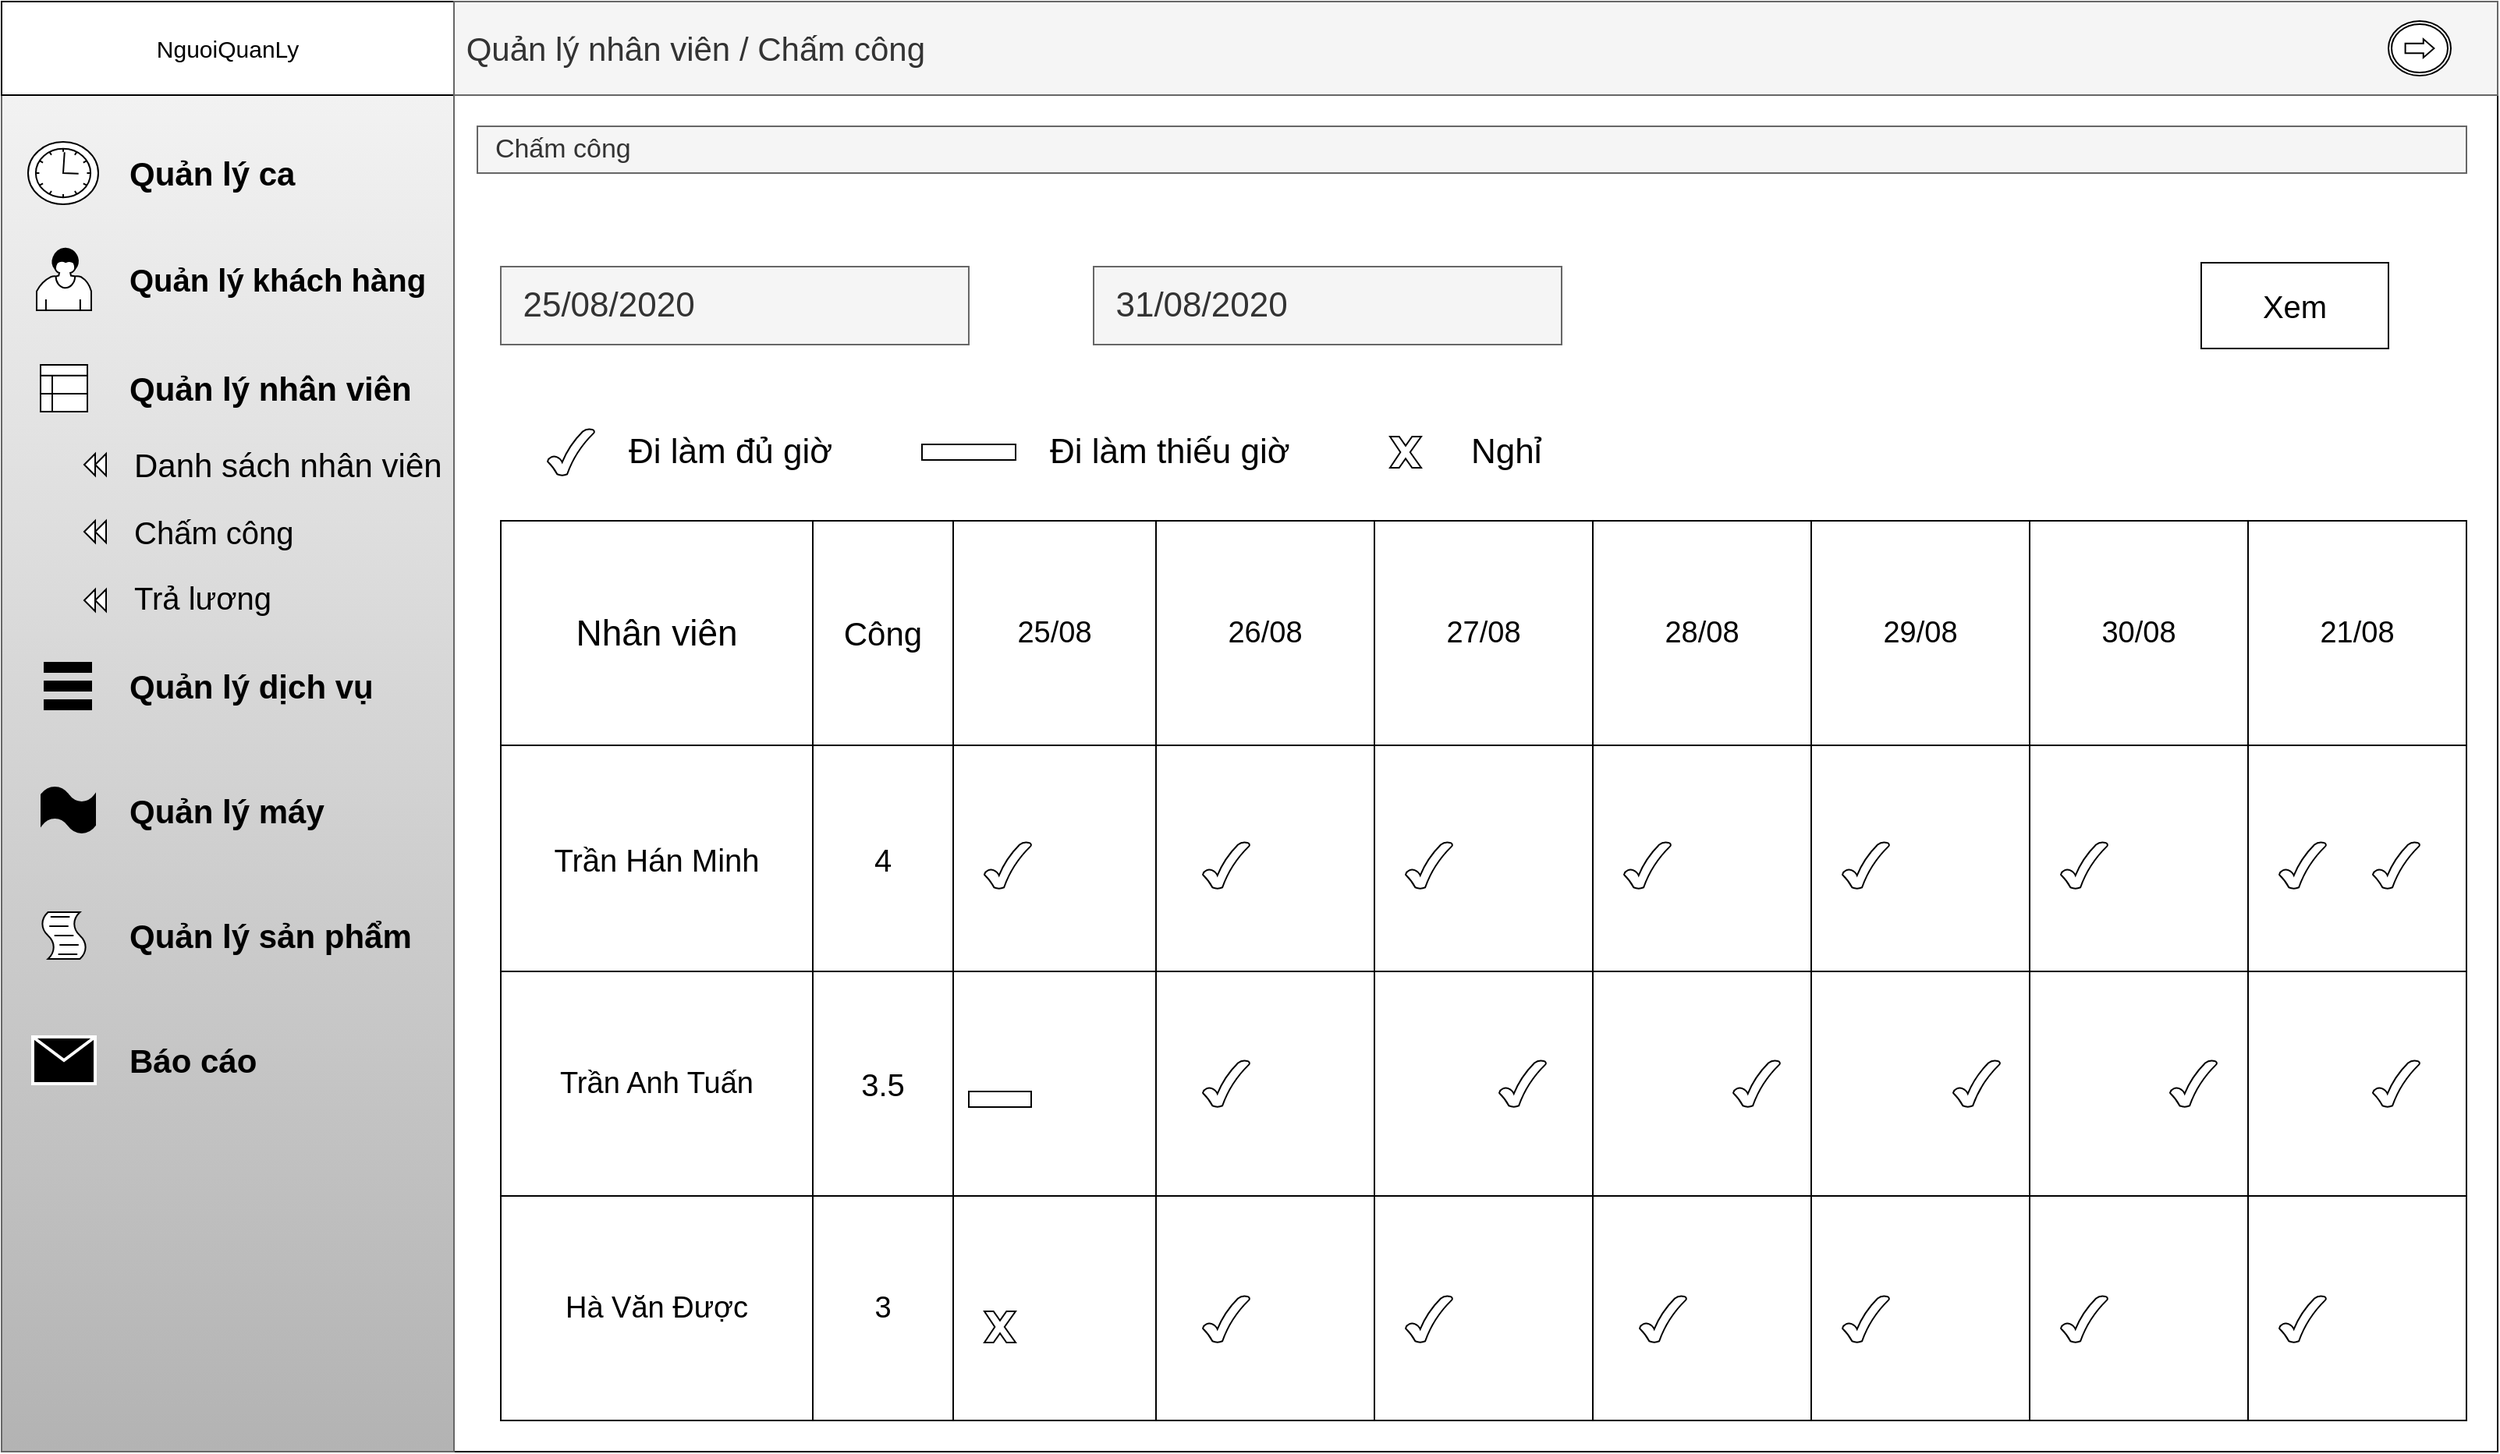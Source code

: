 <mxfile version="13.6.5" type="device"><diagram id="EBv7NI-OUnSE-46__-Z1" name="Page-1"><mxGraphModel dx="2557" dy="885" grid="1" gridSize="10" guides="1" tooltips="1" connect="1" arrows="1" fold="1" page="1" pageScale="1" pageWidth="827" pageHeight="1169" math="0" shadow="0"><root><mxCell id="0"/><mxCell id="1" parent="0"/><mxCell id="RFPmmI2sFN_z6VVAAkbi-1" value="" style="rounded=0;whiteSpace=wrap;html=1;" vertex="1" parent="1"><mxGeometry x="40" y="120" width="1520" height="910" as="geometry"/></mxCell><mxCell id="RFPmmI2sFN_z6VVAAkbi-2" value="" style="rounded=0;whiteSpace=wrap;html=1;fillColor=#f5f5f5;strokeColor=#666666;gradientColor=#b3b3b3;" vertex="1" parent="1"><mxGeometry x="-40" y="120" width="290" height="910" as="geometry"/></mxCell><mxCell id="RFPmmI2sFN_z6VVAAkbi-3" value="" style="rounded=0;whiteSpace=wrap;html=1;" vertex="1" parent="1"><mxGeometry x="-40" y="100" width="290" height="60" as="geometry"/></mxCell><mxCell id="RFPmmI2sFN_z6VVAAkbi-4" value="&lt;font style=&quot;font-size: 15px&quot;&gt;NguoiQuanLy&lt;/font&gt;" style="text;html=1;align=center;verticalAlign=middle;whiteSpace=wrap;rounded=0;gradientDirection=south;labelBackgroundColor=none;" vertex="1" parent="1"><mxGeometry x="-40" y="100" width="290" height="60" as="geometry"/></mxCell><mxCell id="RFPmmI2sFN_z6VVAAkbi-5" value="&lt;span style=&quot;font-size: 17px&quot;&gt;&amp;nbsp; Chấm công&lt;/span&gt;" style="text;html=1;align=left;verticalAlign=middle;whiteSpace=wrap;rounded=0;fillColor=#f5f5f5;strokeColor=#666666;fontColor=#333333;" vertex="1" parent="1"><mxGeometry x="265" y="180" width="1275" height="30" as="geometry"/></mxCell><mxCell id="RFPmmI2sFN_z6VVAAkbi-6" value="&lt;span style=&quot;font-size: 21px&quot;&gt;&amp;nbsp;Quản lý nhân viên / Chấm công&lt;/span&gt;" style="text;html=1;strokeColor=#666666;fillColor=#f5f5f5;align=left;verticalAlign=middle;whiteSpace=wrap;rounded=0;fontColor=#333333;" vertex="1" parent="1"><mxGeometry x="250" y="100" width="1310" height="60" as="geometry"/></mxCell><mxCell id="RFPmmI2sFN_z6VVAAkbi-7" value="&lt;font style=&quot;font-size: 21px&quot;&gt;&lt;b&gt;Quản lý ca&lt;/b&gt;&lt;/font&gt;" style="text;html=1;strokeColor=none;fillColor=none;align=left;verticalAlign=middle;whiteSpace=wrap;rounded=0;" vertex="1" parent="1"><mxGeometry x="40" y="180" width="200" height="60" as="geometry"/></mxCell><mxCell id="RFPmmI2sFN_z6VVAAkbi-8" value="" style="shape=mxgraph.bpmn.compensation;html=1;outlineConnect=0;gradientColor=#ffffff;" vertex="1" parent="1"><mxGeometry x="13" y="390" width="14" height="14" as="geometry"/></mxCell><mxCell id="RFPmmI2sFN_z6VVAAkbi-9" value="&lt;font style=&quot;font-size: 21px&quot;&gt;Danh sách nhân viên&lt;/font&gt;" style="text;html=1;strokeColor=none;fillColor=none;align=left;verticalAlign=middle;whiteSpace=wrap;rounded=0;" vertex="1" parent="1"><mxGeometry x="43" y="387" width="210" height="20" as="geometry"/></mxCell><mxCell id="RFPmmI2sFN_z6VVAAkbi-10" value="" style="shape=mxgraph.bpmn.compensation;html=1;outlineConnect=0;gradientColor=#ffffff;" vertex="1" parent="1"><mxGeometry x="13" y="433" width="14" height="14" as="geometry"/></mxCell><mxCell id="RFPmmI2sFN_z6VVAAkbi-11" value="&lt;font style=&quot;font-size: 20px&quot;&gt;Chấm công&lt;/font&gt;" style="text;html=1;strokeColor=none;fillColor=none;align=left;verticalAlign=middle;whiteSpace=wrap;rounded=0;" vertex="1" parent="1"><mxGeometry x="43" y="430" width="210" height="20" as="geometry"/></mxCell><mxCell id="RFPmmI2sFN_z6VVAAkbi-12" value="" style="shape=mxgraph.bpmn.user_task;html=1;outlineConnect=0;gradientColor=#ffffff;" vertex="1" parent="1"><mxGeometry x="-17.5" y="258" width="35" height="40" as="geometry"/></mxCell><mxCell id="RFPmmI2sFN_z6VVAAkbi-13" value="&lt;font size=&quot;1&quot;&gt;&lt;b style=&quot;font-size: 20px&quot;&gt;Quản lý khách hàng&lt;/b&gt;&lt;/font&gt;" style="text;html=1;strokeColor=none;fillColor=none;align=left;verticalAlign=middle;whiteSpace=wrap;rounded=0;" vertex="1" parent="1"><mxGeometry x="40" y="248" width="200" height="60" as="geometry"/></mxCell><mxCell id="RFPmmI2sFN_z6VVAAkbi-14" value="" style="shape=mxgraph.bpmn.business_rule_task;html=1;outlineConnect=0;gradientColor=#ffffff;" vertex="1" parent="1"><mxGeometry x="-15" y="333" width="30" height="30" as="geometry"/></mxCell><mxCell id="RFPmmI2sFN_z6VVAAkbi-15" value="&lt;font style=&quot;font-size: 21px&quot;&gt;&lt;b&gt;Quản lý nhân viên&lt;/b&gt;&lt;/font&gt;" style="text;html=1;strokeColor=none;fillColor=none;align=left;verticalAlign=middle;whiteSpace=wrap;rounded=0;" vertex="1" parent="1"><mxGeometry x="40" y="318" width="200" height="60" as="geometry"/></mxCell><mxCell id="RFPmmI2sFN_z6VVAAkbi-16" value="" style="shape=parallelMarker;direction=south;html=1;outlineConnect=0;gradientColor=#ffffff;" vertex="1" parent="1"><mxGeometry x="-12.5" y="524" width="30" height="30" as="geometry"/></mxCell><mxCell id="RFPmmI2sFN_z6VVAAkbi-17" value="&lt;font style=&quot;font-size: 21px&quot;&gt;&lt;b&gt;Quản lý dịch vụ&lt;/b&gt;&lt;/font&gt;" style="text;html=1;strokeColor=none;fillColor=none;align=left;verticalAlign=middle;whiteSpace=wrap;rounded=0;" vertex="1" parent="1"><mxGeometry x="40" y="509" width="200" height="60" as="geometry"/></mxCell><mxCell id="RFPmmI2sFN_z6VVAAkbi-59" value="" style="shape=mxgraph.bpmn.ad_hoc;fillColor=#000000;html=1;outlineConnect=0;" vertex="1" parent="1"><mxGeometry x="-14.5" y="604" width="34.5" height="29" as="geometry"/></mxCell><mxCell id="RFPmmI2sFN_z6VVAAkbi-60" value="&lt;font style=&quot;font-size: 21px&quot;&gt;&lt;b&gt;Quản lý máy&lt;/b&gt;&lt;/font&gt;" style="text;html=1;strokeColor=none;fillColor=none;align=left;verticalAlign=middle;whiteSpace=wrap;rounded=0;" vertex="1" parent="1"><mxGeometry x="40" y="589" width="200" height="60" as="geometry"/></mxCell><mxCell id="RFPmmI2sFN_z6VVAAkbi-61" value="" style="shape=mxgraph.bpmn.script_task;html=1;outlineConnect=0;gradientColor=#ffffff;" vertex="1" parent="1"><mxGeometry x="-15" y="684" width="30" height="30" as="geometry"/></mxCell><mxCell id="RFPmmI2sFN_z6VVAAkbi-62" value="&lt;font style=&quot;font-size: 21px&quot;&gt;&lt;b&gt;Quản lý sản phẩm&lt;/b&gt;&lt;/font&gt;" style="text;html=1;strokeColor=none;fillColor=none;align=left;verticalAlign=middle;whiteSpace=wrap;rounded=0;" vertex="1" parent="1"><mxGeometry x="40" y="669" width="200" height="60" as="geometry"/></mxCell><mxCell id="RFPmmI2sFN_z6VVAAkbi-63" value="" style="shape=message;whiteSpace=wrap;html=1;outlineConnect=0;fillColor=#000000;strokeColor=#ffffff;strokeWidth=2;" vertex="1" parent="1"><mxGeometry x="-20" y="764" width="40" height="30" as="geometry"/></mxCell><mxCell id="RFPmmI2sFN_z6VVAAkbi-64" value="&lt;font style=&quot;font-size: 21px&quot;&gt;&lt;b&gt;Báo cáo&lt;/b&gt;&lt;/font&gt;" style="text;html=1;strokeColor=none;fillColor=none;align=left;verticalAlign=middle;whiteSpace=wrap;rounded=0;" vertex="1" parent="1"><mxGeometry x="40" y="749" width="200" height="60" as="geometry"/></mxCell><mxCell id="RFPmmI2sFN_z6VVAAkbi-65" value="" style="shape=mxgraph.bpmn.shape;html=1;verticalLabelPosition=bottom;labelBackgroundColor=#ffffff;verticalAlign=top;align=center;perimeter=ellipsePerimeter;outlineConnect=0;outline=standard;symbol=timer;" vertex="1" parent="1"><mxGeometry x="-23" y="190" width="45" height="40" as="geometry"/></mxCell><mxCell id="RFPmmI2sFN_z6VVAAkbi-66" value="" style="shape=mxgraph.bpmn.compensation;html=1;outlineConnect=0;gradientColor=#ffffff;" vertex="1" parent="1"><mxGeometry x="13" y="477" width="14" height="14" as="geometry"/></mxCell><mxCell id="RFPmmI2sFN_z6VVAAkbi-67" value="&lt;font style=&quot;font-size: 20px&quot;&gt;Trả lương&lt;/font&gt;" style="text;html=1;strokeColor=none;fillColor=none;align=left;verticalAlign=middle;whiteSpace=wrap;rounded=0;" vertex="1" parent="1"><mxGeometry x="43" y="472" width="210" height="20" as="geometry"/></mxCell><mxCell id="RFPmmI2sFN_z6VVAAkbi-68" value="" style="shape=mxgraph.bpmn.shape;html=1;verticalLabelPosition=bottom;labelBackgroundColor=#ffffff;verticalAlign=top;align=center;perimeter=ellipsePerimeter;outlineConnect=0;outline=catching;symbol=link;" vertex="1" parent="1"><mxGeometry x="1490" y="112.5" width="40" height="35" as="geometry"/></mxCell><mxCell id="RFPmmI2sFN_z6VVAAkbi-69" value="&lt;font style=&quot;font-size: 22px&quot;&gt;&amp;nbsp; 25/08/2020&lt;/font&gt;" style="text;html=1;strokeColor=#666666;fillColor=#f5f5f5;align=left;verticalAlign=middle;whiteSpace=wrap;rounded=0;fontColor=#333333;" vertex="1" parent="1"><mxGeometry x="280" y="270" width="300" height="50" as="geometry"/></mxCell><mxCell id="RFPmmI2sFN_z6VVAAkbi-72" value="&lt;font style=&quot;font-size: 20px&quot;&gt;Xem&lt;/font&gt;" style="rounded=0;whiteSpace=wrap;html=1;" vertex="1" parent="1"><mxGeometry x="1370" y="267.5" width="120" height="55" as="geometry"/></mxCell><mxCell id="RFPmmI2sFN_z6VVAAkbi-79" value="&lt;font style=&quot;font-size: 22px&quot;&gt;&amp;nbsp; 31/08/2020&lt;/font&gt;" style="text;html=1;strokeColor=#666666;fillColor=#f5f5f5;align=left;verticalAlign=middle;whiteSpace=wrap;rounded=0;fontColor=#333333;" vertex="1" parent="1"><mxGeometry x="660" y="270" width="300" height="50" as="geometry"/></mxCell><mxCell id="RFPmmI2sFN_z6VVAAkbi-80" value="" style="shape=table;html=1;whiteSpace=wrap;startSize=0;container=1;collapsible=0;childLayout=tableLayout;" vertex="1" parent="1"><mxGeometry x="280" y="433" width="1260" height="577" as="geometry"/></mxCell><mxCell id="RFPmmI2sFN_z6VVAAkbi-81" value="" style="shape=partialRectangle;html=1;whiteSpace=wrap;collapsible=0;dropTarget=0;pointerEvents=0;fillColor=none;top=0;left=0;bottom=0;right=0;points=[[0,0.5],[1,0.5]];portConstraint=eastwest;" vertex="1" parent="RFPmmI2sFN_z6VVAAkbi-80"><mxGeometry width="1260" height="144" as="geometry"/></mxCell><mxCell id="RFPmmI2sFN_z6VVAAkbi-82" value="&lt;font style=&quot;font-size: 23px&quot;&gt;Nhân viên&lt;/font&gt;" style="shape=partialRectangle;html=1;whiteSpace=wrap;connectable=0;overflow=hidden;fillColor=none;top=0;left=0;bottom=0;right=0;align=center;" vertex="1" parent="RFPmmI2sFN_z6VVAAkbi-81"><mxGeometry width="200" height="144" as="geometry"/></mxCell><mxCell id="RFPmmI2sFN_z6VVAAkbi-83" value="&lt;font style=&quot;font-size: 21px&quot;&gt;Công&lt;/font&gt;" style="shape=partialRectangle;html=1;whiteSpace=wrap;connectable=0;overflow=hidden;fillColor=none;top=0;left=0;bottom=0;right=0;" vertex="1" parent="RFPmmI2sFN_z6VVAAkbi-81"><mxGeometry x="200" width="90" height="144" as="geometry"/></mxCell><mxCell id="RFPmmI2sFN_z6VVAAkbi-84" value="&lt;font style=&quot;font-size: 19px&quot;&gt;25/08&lt;/font&gt;" style="shape=partialRectangle;html=1;whiteSpace=wrap;connectable=0;overflow=hidden;fillColor=none;top=0;left=0;bottom=0;right=0;" vertex="1" parent="RFPmmI2sFN_z6VVAAkbi-81"><mxGeometry x="290" width="130" height="144" as="geometry"/></mxCell><mxCell id="RFPmmI2sFN_z6VVAAkbi-85" value="&lt;font style=&quot;font-size: 19px&quot;&gt;26/08&lt;/font&gt;" style="shape=partialRectangle;html=1;whiteSpace=wrap;connectable=0;overflow=hidden;fillColor=none;top=0;left=0;bottom=0;right=0;" vertex="1" parent="RFPmmI2sFN_z6VVAAkbi-81"><mxGeometry x="420" width="140" height="144" as="geometry"/></mxCell><mxCell id="RFPmmI2sFN_z6VVAAkbi-86" value="&lt;font style=&quot;font-size: 19px&quot;&gt;27/08&lt;/font&gt;" style="shape=partialRectangle;html=1;whiteSpace=wrap;connectable=0;overflow=hidden;fillColor=none;top=0;left=0;bottom=0;right=0;" vertex="1" parent="RFPmmI2sFN_z6VVAAkbi-81"><mxGeometry x="560" width="140" height="144" as="geometry"/></mxCell><mxCell id="RFPmmI2sFN_z6VVAAkbi-87" value="&lt;font style=&quot;font-size: 19px&quot;&gt;28/08&lt;/font&gt;" style="shape=partialRectangle;html=1;whiteSpace=wrap;connectable=0;overflow=hidden;fillColor=none;top=0;left=0;bottom=0;right=0;" vertex="1" parent="RFPmmI2sFN_z6VVAAkbi-81"><mxGeometry x="700" width="140" height="144" as="geometry"/></mxCell><mxCell id="RFPmmI2sFN_z6VVAAkbi-88" value="&lt;font style=&quot;font-size: 19px&quot;&gt;29/08&lt;/font&gt;" style="shape=partialRectangle;html=1;whiteSpace=wrap;connectable=0;overflow=hidden;fillColor=none;top=0;left=0;bottom=0;right=0;" vertex="1" parent="RFPmmI2sFN_z6VVAAkbi-81"><mxGeometry x="840" width="140" height="144" as="geometry"/></mxCell><mxCell id="RFPmmI2sFN_z6VVAAkbi-89" value="&lt;font style=&quot;font-size: 19px&quot;&gt;30/08&lt;/font&gt;" style="shape=partialRectangle;html=1;whiteSpace=wrap;connectable=0;overflow=hidden;fillColor=none;top=0;left=0;bottom=0;right=0;" vertex="1" parent="RFPmmI2sFN_z6VVAAkbi-81"><mxGeometry x="980" width="140" height="144" as="geometry"/></mxCell><mxCell id="RFPmmI2sFN_z6VVAAkbi-90" value="&lt;font style=&quot;font-size: 19px&quot;&gt;21/08&lt;/font&gt;" style="shape=partialRectangle;html=1;whiteSpace=wrap;connectable=0;overflow=hidden;fillColor=none;top=0;left=0;bottom=0;right=0;" vertex="1" parent="RFPmmI2sFN_z6VVAAkbi-81"><mxGeometry x="1120" width="140" height="144" as="geometry"/></mxCell><mxCell id="RFPmmI2sFN_z6VVAAkbi-91" value="" style="shape=partialRectangle;html=1;whiteSpace=wrap;collapsible=0;dropTarget=0;pointerEvents=0;fillColor=none;top=0;left=0;bottom=0;right=0;points=[[0,0.5],[1,0.5]];portConstraint=eastwest;" vertex="1" parent="RFPmmI2sFN_z6VVAAkbi-80"><mxGeometry y="144" width="1260" height="145" as="geometry"/></mxCell><mxCell id="RFPmmI2sFN_z6VVAAkbi-92" value="&lt;font style=&quot;font-size: 20px&quot;&gt;Trần Hán Minh&lt;/font&gt;" style="shape=partialRectangle;html=1;whiteSpace=wrap;connectable=0;overflow=hidden;fillColor=none;top=0;left=0;bottom=0;right=0;" vertex="1" parent="RFPmmI2sFN_z6VVAAkbi-91"><mxGeometry width="200" height="145" as="geometry"/></mxCell><mxCell id="RFPmmI2sFN_z6VVAAkbi-93" value="&lt;font style=&quot;font-size: 20px&quot;&gt;4&lt;/font&gt;" style="shape=partialRectangle;html=1;whiteSpace=wrap;connectable=0;overflow=hidden;fillColor=none;top=0;left=0;bottom=0;right=0;" vertex="1" parent="RFPmmI2sFN_z6VVAAkbi-91"><mxGeometry x="200" width="90" height="145" as="geometry"/></mxCell><mxCell id="RFPmmI2sFN_z6VVAAkbi-94" value="" style="shape=partialRectangle;html=1;whiteSpace=wrap;connectable=0;overflow=hidden;fillColor=none;top=0;left=0;bottom=0;right=0;" vertex="1" parent="RFPmmI2sFN_z6VVAAkbi-91"><mxGeometry x="290" width="130" height="145" as="geometry"/></mxCell><mxCell id="RFPmmI2sFN_z6VVAAkbi-95" value="" style="shape=partialRectangle;html=1;whiteSpace=wrap;connectable=0;overflow=hidden;fillColor=none;top=0;left=0;bottom=0;right=0;" vertex="1" parent="RFPmmI2sFN_z6VVAAkbi-91"><mxGeometry x="420" width="140" height="145" as="geometry"/></mxCell><mxCell id="RFPmmI2sFN_z6VVAAkbi-96" value="" style="shape=partialRectangle;html=1;whiteSpace=wrap;connectable=0;overflow=hidden;fillColor=none;top=0;left=0;bottom=0;right=0;" vertex="1" parent="RFPmmI2sFN_z6VVAAkbi-91"><mxGeometry x="560" width="140" height="145" as="geometry"/></mxCell><mxCell id="RFPmmI2sFN_z6VVAAkbi-97" value="" style="shape=partialRectangle;html=1;whiteSpace=wrap;connectable=0;overflow=hidden;fillColor=none;top=0;left=0;bottom=0;right=0;" vertex="1" parent="RFPmmI2sFN_z6VVAAkbi-91"><mxGeometry x="700" width="140" height="145" as="geometry"/></mxCell><mxCell id="RFPmmI2sFN_z6VVAAkbi-98" value="" style="shape=partialRectangle;html=1;whiteSpace=wrap;connectable=0;overflow=hidden;fillColor=none;top=0;left=0;bottom=0;right=0;" vertex="1" parent="RFPmmI2sFN_z6VVAAkbi-91"><mxGeometry x="840" width="140" height="145" as="geometry"/></mxCell><mxCell id="RFPmmI2sFN_z6VVAAkbi-99" value="" style="shape=partialRectangle;html=1;whiteSpace=wrap;connectable=0;overflow=hidden;fillColor=none;top=0;left=0;bottom=0;right=0;" vertex="1" parent="RFPmmI2sFN_z6VVAAkbi-91"><mxGeometry x="980" width="140" height="145" as="geometry"/></mxCell><mxCell id="RFPmmI2sFN_z6VVAAkbi-100" value="" style="shape=partialRectangle;html=1;whiteSpace=wrap;connectable=0;overflow=hidden;fillColor=none;top=0;left=0;bottom=0;right=0;" vertex="1" parent="RFPmmI2sFN_z6VVAAkbi-91"><mxGeometry x="1120" width="140" height="145" as="geometry"/></mxCell><mxCell id="RFPmmI2sFN_z6VVAAkbi-101" value="" style="shape=partialRectangle;html=1;whiteSpace=wrap;collapsible=0;dropTarget=0;pointerEvents=0;fillColor=none;top=0;left=0;bottom=0;right=0;points=[[0,0.5],[1,0.5]];portConstraint=eastwest;" vertex="1" parent="RFPmmI2sFN_z6VVAAkbi-80"><mxGeometry y="289" width="1260" height="144" as="geometry"/></mxCell><mxCell id="RFPmmI2sFN_z6VVAAkbi-102" value="&lt;font style=&quot;font-size: 19px&quot;&gt;Trần Anh Tuấn&lt;/font&gt;" style="shape=partialRectangle;html=1;whiteSpace=wrap;connectable=0;overflow=hidden;fillColor=none;top=0;left=0;bottom=0;right=0;" vertex="1" parent="RFPmmI2sFN_z6VVAAkbi-101"><mxGeometry width="200" height="144" as="geometry"/></mxCell><mxCell id="RFPmmI2sFN_z6VVAAkbi-103" value="&lt;font style=&quot;font-size: 20px&quot;&gt;3.5&lt;/font&gt;" style="shape=partialRectangle;html=1;whiteSpace=wrap;connectable=0;overflow=hidden;fillColor=none;top=0;left=0;bottom=0;right=0;" vertex="1" parent="RFPmmI2sFN_z6VVAAkbi-101"><mxGeometry x="200" width="90" height="144" as="geometry"/></mxCell><mxCell id="RFPmmI2sFN_z6VVAAkbi-104" value="" style="shape=partialRectangle;html=1;whiteSpace=wrap;connectable=0;overflow=hidden;fillColor=none;top=0;left=0;bottom=0;right=0;" vertex="1" parent="RFPmmI2sFN_z6VVAAkbi-101"><mxGeometry x="290" width="130" height="144" as="geometry"/></mxCell><mxCell id="RFPmmI2sFN_z6VVAAkbi-105" value="" style="shape=partialRectangle;html=1;whiteSpace=wrap;connectable=0;overflow=hidden;fillColor=none;top=0;left=0;bottom=0;right=0;" vertex="1" parent="RFPmmI2sFN_z6VVAAkbi-101"><mxGeometry x="420" width="140" height="144" as="geometry"/></mxCell><mxCell id="RFPmmI2sFN_z6VVAAkbi-106" value="" style="shape=partialRectangle;html=1;whiteSpace=wrap;connectable=0;overflow=hidden;fillColor=none;top=0;left=0;bottom=0;right=0;" vertex="1" parent="RFPmmI2sFN_z6VVAAkbi-101"><mxGeometry x="560" width="140" height="144" as="geometry"/></mxCell><mxCell id="RFPmmI2sFN_z6VVAAkbi-107" value="" style="shape=partialRectangle;html=1;whiteSpace=wrap;connectable=0;overflow=hidden;fillColor=none;top=0;left=0;bottom=0;right=0;" vertex="1" parent="RFPmmI2sFN_z6VVAAkbi-101"><mxGeometry x="700" width="140" height="144" as="geometry"/></mxCell><mxCell id="RFPmmI2sFN_z6VVAAkbi-108" value="" style="shape=partialRectangle;html=1;whiteSpace=wrap;connectable=0;overflow=hidden;fillColor=none;top=0;left=0;bottom=0;right=0;" vertex="1" parent="RFPmmI2sFN_z6VVAAkbi-101"><mxGeometry x="840" width="140" height="144" as="geometry"/></mxCell><mxCell id="RFPmmI2sFN_z6VVAAkbi-109" value="" style="shape=partialRectangle;html=1;whiteSpace=wrap;connectable=0;overflow=hidden;fillColor=none;top=0;left=0;bottom=0;right=0;" vertex="1" parent="RFPmmI2sFN_z6VVAAkbi-101"><mxGeometry x="980" width="140" height="144" as="geometry"/></mxCell><mxCell id="RFPmmI2sFN_z6VVAAkbi-110" value="" style="shape=partialRectangle;html=1;whiteSpace=wrap;connectable=0;overflow=hidden;fillColor=none;top=0;left=0;bottom=0;right=0;" vertex="1" parent="RFPmmI2sFN_z6VVAAkbi-101"><mxGeometry x="1120" width="140" height="144" as="geometry"/></mxCell><mxCell id="RFPmmI2sFN_z6VVAAkbi-111" value="" style="shape=partialRectangle;html=1;whiteSpace=wrap;collapsible=0;dropTarget=0;pointerEvents=0;fillColor=none;top=0;left=0;bottom=0;right=0;points=[[0,0.5],[1,0.5]];portConstraint=eastwest;" vertex="1" parent="RFPmmI2sFN_z6VVAAkbi-80"><mxGeometry y="433" width="1260" height="144" as="geometry"/></mxCell><mxCell id="RFPmmI2sFN_z6VVAAkbi-112" value="&lt;font style=&quot;font-size: 19px&quot;&gt;Hà Văn Được&lt;/font&gt;" style="shape=partialRectangle;html=1;whiteSpace=wrap;connectable=0;overflow=hidden;fillColor=none;top=0;left=0;bottom=0;right=0;" vertex="1" parent="RFPmmI2sFN_z6VVAAkbi-111"><mxGeometry width="200" height="144" as="geometry"/></mxCell><mxCell id="RFPmmI2sFN_z6VVAAkbi-113" value="&lt;font style=&quot;font-size: 19px&quot;&gt;3&lt;/font&gt;" style="shape=partialRectangle;html=1;whiteSpace=wrap;connectable=0;overflow=hidden;fillColor=none;top=0;left=0;bottom=0;right=0;" vertex="1" parent="RFPmmI2sFN_z6VVAAkbi-111"><mxGeometry x="200" width="90" height="144" as="geometry"/></mxCell><mxCell id="RFPmmI2sFN_z6VVAAkbi-114" value="" style="shape=partialRectangle;html=1;whiteSpace=wrap;connectable=0;overflow=hidden;fillColor=none;top=0;left=0;bottom=0;right=0;" vertex="1" parent="RFPmmI2sFN_z6VVAAkbi-111"><mxGeometry x="290" width="130" height="144" as="geometry"/></mxCell><mxCell id="RFPmmI2sFN_z6VVAAkbi-115" value="" style="shape=partialRectangle;html=1;whiteSpace=wrap;connectable=0;overflow=hidden;fillColor=none;top=0;left=0;bottom=0;right=0;" vertex="1" parent="RFPmmI2sFN_z6VVAAkbi-111"><mxGeometry x="420" width="140" height="144" as="geometry"/></mxCell><mxCell id="RFPmmI2sFN_z6VVAAkbi-116" value="" style="shape=partialRectangle;html=1;whiteSpace=wrap;connectable=0;overflow=hidden;fillColor=none;top=0;left=0;bottom=0;right=0;" vertex="1" parent="RFPmmI2sFN_z6VVAAkbi-111"><mxGeometry x="560" width="140" height="144" as="geometry"/></mxCell><mxCell id="RFPmmI2sFN_z6VVAAkbi-117" value="" style="shape=partialRectangle;html=1;whiteSpace=wrap;connectable=0;overflow=hidden;fillColor=none;top=0;left=0;bottom=0;right=0;" vertex="1" parent="RFPmmI2sFN_z6VVAAkbi-111"><mxGeometry x="700" width="140" height="144" as="geometry"/></mxCell><mxCell id="RFPmmI2sFN_z6VVAAkbi-118" value="" style="shape=partialRectangle;html=1;whiteSpace=wrap;connectable=0;overflow=hidden;fillColor=none;top=0;left=0;bottom=0;right=0;" vertex="1" parent="RFPmmI2sFN_z6VVAAkbi-111"><mxGeometry x="840" width="140" height="144" as="geometry"/></mxCell><mxCell id="RFPmmI2sFN_z6VVAAkbi-119" value="" style="shape=partialRectangle;html=1;whiteSpace=wrap;connectable=0;overflow=hidden;fillColor=none;top=0;left=0;bottom=0;right=0;" vertex="1" parent="RFPmmI2sFN_z6VVAAkbi-111"><mxGeometry x="980" width="140" height="144" as="geometry"/></mxCell><mxCell id="RFPmmI2sFN_z6VVAAkbi-120" value="" style="shape=partialRectangle;html=1;whiteSpace=wrap;connectable=0;overflow=hidden;fillColor=none;top=0;left=0;bottom=0;right=0;" vertex="1" parent="RFPmmI2sFN_z6VVAAkbi-111"><mxGeometry x="1120" width="140" height="144" as="geometry"/></mxCell><mxCell id="RFPmmI2sFN_z6VVAAkbi-121" value="" style="verticalLabelPosition=bottom;verticalAlign=top;html=1;shape=mxgraph.basic.tick" vertex="1" parent="1"><mxGeometry x="310" y="374" width="30" height="30" as="geometry"/></mxCell><mxCell id="RFPmmI2sFN_z6VVAAkbi-123" value="&lt;font style=&quot;font-size: 22px&quot;&gt;Đi làm đủ giờ&lt;/font&gt;" style="text;html=1;strokeColor=none;fillColor=none;align=left;verticalAlign=middle;whiteSpace=wrap;rounded=0;" vertex="1" parent="1"><mxGeometry x="360" y="379" width="170" height="20" as="geometry"/></mxCell><mxCell id="RFPmmI2sFN_z6VVAAkbi-124" value="" style="verticalLabelPosition=bottom;verticalAlign=top;html=1;shape=mxgraph.basic.rect;fillColor2=none;strokeWidth=1;size=20;indent=5;" vertex="1" parent="1"><mxGeometry x="550" y="384" width="60" height="10" as="geometry"/></mxCell><mxCell id="RFPmmI2sFN_z6VVAAkbi-125" value="&lt;font style=&quot;font-size: 22px&quot;&gt;Đi làm thiếu giờ&lt;/font&gt;" style="text;html=1;strokeColor=none;fillColor=none;align=left;verticalAlign=middle;whiteSpace=wrap;rounded=0;" vertex="1" parent="1"><mxGeometry x="630" y="379" width="170" height="20" as="geometry"/></mxCell><mxCell id="RFPmmI2sFN_z6VVAAkbi-126" value="" style="verticalLabelPosition=bottom;verticalAlign=top;html=1;shape=mxgraph.basic.x" vertex="1" parent="1"><mxGeometry x="850" y="379" width="20" height="20" as="geometry"/></mxCell><mxCell id="RFPmmI2sFN_z6VVAAkbi-128" value="&lt;font style=&quot;font-size: 22px&quot;&gt;Nghỉ&lt;/font&gt;" style="text;html=1;strokeColor=none;fillColor=none;align=left;verticalAlign=middle;whiteSpace=wrap;rounded=0;" vertex="1" parent="1"><mxGeometry x="900" y="379" width="70" height="20" as="geometry"/></mxCell><mxCell id="RFPmmI2sFN_z6VVAAkbi-129" value="" style="verticalLabelPosition=bottom;verticalAlign=top;html=1;shape=mxgraph.basic.tick" vertex="1" parent="1"><mxGeometry x="590" y="639" width="30" height="30" as="geometry"/></mxCell><mxCell id="RFPmmI2sFN_z6VVAAkbi-130" value="" style="verticalLabelPosition=bottom;verticalAlign=top;html=1;shape=mxgraph.basic.tick" vertex="1" parent="1"><mxGeometry x="730" y="639" width="30" height="30" as="geometry"/></mxCell><mxCell id="RFPmmI2sFN_z6VVAAkbi-131" value="" style="verticalLabelPosition=bottom;verticalAlign=top;html=1;shape=mxgraph.basic.tick" vertex="1" parent="1"><mxGeometry x="860" y="639" width="30" height="30" as="geometry"/></mxCell><mxCell id="RFPmmI2sFN_z6VVAAkbi-132" value="" style="verticalLabelPosition=bottom;verticalAlign=top;html=1;shape=mxgraph.basic.tick" vertex="1" parent="1"><mxGeometry x="1000" y="639" width="30" height="30" as="geometry"/></mxCell><mxCell id="RFPmmI2sFN_z6VVAAkbi-133" value="" style="verticalLabelPosition=bottom;verticalAlign=top;html=1;shape=mxgraph.basic.tick" vertex="1" parent="1"><mxGeometry x="1140" y="639" width="30" height="30" as="geometry"/></mxCell><mxCell id="RFPmmI2sFN_z6VVAAkbi-134" value="" style="verticalLabelPosition=bottom;verticalAlign=top;html=1;shape=mxgraph.basic.tick" vertex="1" parent="1"><mxGeometry x="1280" y="639" width="30" height="30" as="geometry"/></mxCell><mxCell id="RFPmmI2sFN_z6VVAAkbi-135" value="" style="verticalLabelPosition=bottom;verticalAlign=top;html=1;shape=mxgraph.basic.tick" vertex="1" parent="1"><mxGeometry x="1420" y="639" width="30" height="30" as="geometry"/></mxCell><mxCell id="RFPmmI2sFN_z6VVAAkbi-136" value="" style="verticalLabelPosition=bottom;verticalAlign=top;html=1;shape=mxgraph.basic.tick" vertex="1" parent="1"><mxGeometry x="1480" y="639" width="30" height="30" as="geometry"/></mxCell><mxCell id="RFPmmI2sFN_z6VVAAkbi-137" value="" style="verticalLabelPosition=bottom;verticalAlign=top;html=1;shape=mxgraph.basic.rect;fillColor2=none;strokeWidth=1;size=20;indent=5;" vertex="1" parent="1"><mxGeometry x="580" y="799" width="40" height="10" as="geometry"/></mxCell><mxCell id="RFPmmI2sFN_z6VVAAkbi-138" value="" style="verticalLabelPosition=bottom;verticalAlign=top;html=1;shape=mxgraph.basic.tick" vertex="1" parent="1"><mxGeometry x="730" y="779" width="30" height="30" as="geometry"/></mxCell><mxCell id="RFPmmI2sFN_z6VVAAkbi-139" value="" style="verticalLabelPosition=bottom;verticalAlign=top;html=1;shape=mxgraph.basic.tick" vertex="1" parent="1"><mxGeometry x="920" y="779" width="30" height="30" as="geometry"/></mxCell><mxCell id="RFPmmI2sFN_z6VVAAkbi-141" value="" style="verticalLabelPosition=bottom;verticalAlign=top;html=1;shape=mxgraph.basic.tick" vertex="1" parent="1"><mxGeometry x="1211" y="779" width="30" height="30" as="geometry"/></mxCell><mxCell id="RFPmmI2sFN_z6VVAAkbi-142" value="" style="verticalLabelPosition=bottom;verticalAlign=top;html=1;shape=mxgraph.basic.tick" vertex="1" parent="1"><mxGeometry x="1350" y="779" width="30" height="30" as="geometry"/></mxCell><mxCell id="RFPmmI2sFN_z6VVAAkbi-143" value="" style="verticalLabelPosition=bottom;verticalAlign=top;html=1;shape=mxgraph.basic.tick" vertex="1" parent="1"><mxGeometry x="1480" y="779" width="30" height="30" as="geometry"/></mxCell><mxCell id="RFPmmI2sFN_z6VVAAkbi-144" value="" style="verticalLabelPosition=bottom;verticalAlign=top;html=1;shape=mxgraph.basic.tick" vertex="1" parent="1"><mxGeometry x="1070" y="779" width="30" height="30" as="geometry"/></mxCell><mxCell id="RFPmmI2sFN_z6VVAAkbi-145" value="" style="verticalLabelPosition=bottom;verticalAlign=top;html=1;shape=mxgraph.basic.x" vertex="1" parent="1"><mxGeometry x="590" y="940" width="20" height="20" as="geometry"/></mxCell><mxCell id="RFPmmI2sFN_z6VVAAkbi-146" value="" style="verticalLabelPosition=bottom;verticalAlign=top;html=1;shape=mxgraph.basic.tick" vertex="1" parent="1"><mxGeometry x="730" y="930" width="30" height="30" as="geometry"/></mxCell><mxCell id="RFPmmI2sFN_z6VVAAkbi-149" value="" style="verticalLabelPosition=bottom;verticalAlign=top;html=1;shape=mxgraph.basic.tick" vertex="1" parent="1"><mxGeometry x="860" y="930" width="30" height="30" as="geometry"/></mxCell><mxCell id="RFPmmI2sFN_z6VVAAkbi-150" value="" style="verticalLabelPosition=bottom;verticalAlign=top;html=1;shape=mxgraph.basic.tick" vertex="1" parent="1"><mxGeometry x="1010" y="930" width="30" height="30" as="geometry"/></mxCell><mxCell id="RFPmmI2sFN_z6VVAAkbi-151" value="" style="verticalLabelPosition=bottom;verticalAlign=top;html=1;shape=mxgraph.basic.tick" vertex="1" parent="1"><mxGeometry x="1140" y="930" width="30" height="30" as="geometry"/></mxCell><mxCell id="RFPmmI2sFN_z6VVAAkbi-152" value="" style="verticalLabelPosition=bottom;verticalAlign=top;html=1;shape=mxgraph.basic.tick" vertex="1" parent="1"><mxGeometry x="1280" y="930" width="30" height="30" as="geometry"/></mxCell><mxCell id="RFPmmI2sFN_z6VVAAkbi-153" value="" style="verticalLabelPosition=bottom;verticalAlign=top;html=1;shape=mxgraph.basic.tick" vertex="1" parent="1"><mxGeometry x="1420" y="930" width="30" height="30" as="geometry"/></mxCell></root></mxGraphModel></diagram></mxfile>